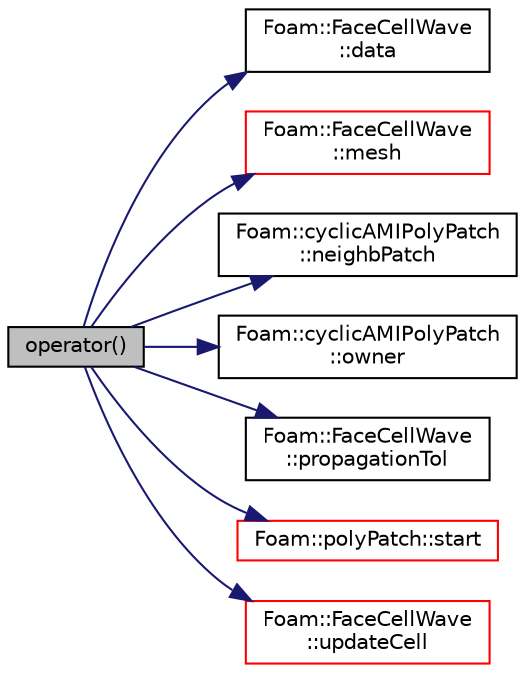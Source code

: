 digraph "operator()"
{
  bgcolor="transparent";
  edge [fontname="Helvetica",fontsize="10",labelfontname="Helvetica",labelfontsize="10"];
  node [fontname="Helvetica",fontsize="10",shape=record];
  rankdir="LR";
  Node2 [label="operator()",height=0.2,width=0.4,color="black", fillcolor="grey75", style="filled", fontcolor="black"];
  Node2 -> Node3 [color="midnightblue",fontsize="10",style="solid",fontname="Helvetica"];
  Node3 [label="Foam::FaceCellWave\l::data",height=0.2,width=0.4,color="black",URL="$a25945.html#a3cb51c6d7125aa51349080ee9eeba567",tooltip="Additional data to be passed into container. "];
  Node2 -> Node4 [color="midnightblue",fontsize="10",style="solid",fontname="Helvetica"];
  Node4 [label="Foam::FaceCellWave\l::mesh",height=0.2,width=0.4,color="red",URL="$a25945.html#ae78c91f8ff731c07ccc4351d9fe861ba",tooltip="Access mesh. "];
  Node2 -> Node82 [color="midnightblue",fontsize="10",style="solid",fontname="Helvetica"];
  Node82 [label="Foam::cyclicAMIPolyPatch\l::neighbPatch",height=0.2,width=0.4,color="black",URL="$a26077.html#a88ae12bb9d26eaa4a44fa52aa9f145ac",tooltip="Return a reference to the neighbour patch. "];
  Node2 -> Node83 [color="midnightblue",fontsize="10",style="solid",fontname="Helvetica"];
  Node83 [label="Foam::cyclicAMIPolyPatch\l::owner",height=0.2,width=0.4,color="black",URL="$a26077.html#a21dcffdf27811a03e0d7ef231bf18c28",tooltip="Does this side own the patch? "];
  Node2 -> Node84 [color="midnightblue",fontsize="10",style="solid",fontname="Helvetica"];
  Node84 [label="Foam::FaceCellWave\l::propagationTol",height=0.2,width=0.4,color="black",URL="$a25945.html#a49980b97344f10a5c82fe06d6bd6f3cc",tooltip="Access to tolerance. "];
  Node2 -> Node10 [color="midnightblue",fontsize="10",style="solid",fontname="Helvetica"];
  Node10 [label="Foam::polyPatch::start",height=0.2,width=0.4,color="red",URL="$a28633.html#a6bfd3e3abb11e98bdb4b98671cec1234",tooltip="Return start label of this patch in the polyMesh face list. "];
  Node2 -> Node85 [color="midnightblue",fontsize="10",style="solid",fontname="Helvetica"];
  Node85 [label="Foam::FaceCellWave\l::updateCell",height=0.2,width=0.4,color="red",URL="$a25945.html#ab1ba8986f2a2f19a46d8831946eaf885",tooltip="Updates cellInfo with information from neighbour. Updates all. "];
}
